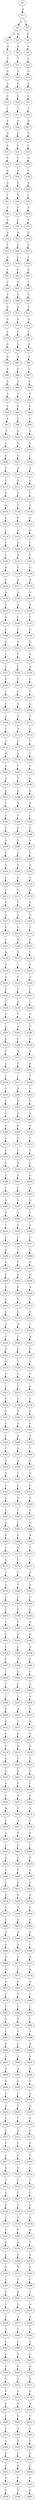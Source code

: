 strict digraph  {
	S0 -> S1 [ label = A ];
	S1 -> S2 [ label = A ];
	S1 -> S3 [ label = T ];
	S2 -> S4 [ label = A ];
	S2 -> S5 [ label = G ];
	S3 -> S6 [ label = G ];
	S4 -> S7 [ label = A ];
	S5 -> S8 [ label = A ];
	S6 -> S9 [ label = G ];
	S7 -> S10 [ label = T ];
	S8 -> S11 [ label = T ];
	S9 -> S12 [ label = C ];
	S10 -> S13 [ label = G ];
	S11 -> S14 [ label = G ];
	S12 -> S15 [ label = A ];
	S13 -> S16 [ label = G ];
	S14 -> S17 [ label = G ];
	S15 -> S18 [ label = A ];
	S16 -> S19 [ label = C ];
	S17 -> S20 [ label = C ];
	S18 -> S21 [ label = A ];
	S19 -> S22 [ label = C ];
	S20 -> S23 [ label = T ];
	S21 -> S24 [ label = T ];
	S22 -> S25 [ label = A ];
	S23 -> S26 [ label = G ];
	S24 -> S27 [ label = G ];
	S25 -> S28 [ label = G ];
	S26 -> S29 [ label = C ];
	S27 -> S30 [ label = A ];
	S28 -> S31 [ label = A ];
	S29 -> S32 [ label = C ];
	S30 -> S33 [ label = C ];
	S31 -> S34 [ label = G ];
	S32 -> S35 [ label = C ];
	S33 -> S36 [ label = G ];
	S34 -> S37 [ label = G ];
	S35 -> S38 [ label = A ];
	S36 -> S39 [ label = A ];
	S37 -> S40 [ label = A ];
	S38 -> S41 [ label = G ];
	S39 -> S42 [ label = A ];
	S40 -> S43 [ label = T ];
	S41 -> S44 [ label = A ];
	S42 -> S45 [ label = T ];
	S43 -> S46 [ label = C ];
	S44 -> S47 [ label = T ];
	S45 -> S48 [ label = A ];
	S46 -> S49 [ label = A ];
	S47 -> S50 [ label = C ];
	S48 -> S51 [ label = T ];
	S49 -> S52 [ label = G ];
	S50 -> S53 [ label = A ];
	S51 -> S54 [ label = G ];
	S52 -> S55 [ label = T ];
	S53 -> S56 [ label = C ];
	S54 -> S57 [ label = A ];
	S55 -> S58 [ label = G ];
	S56 -> S59 [ label = C ];
	S57 -> S60 [ label = T ];
	S58 -> S61 [ label = T ];
	S59 -> S62 [ label = C ];
	S60 -> S63 [ label = A ];
	S61 -> S64 [ label = C ];
	S62 -> S65 [ label = A ];
	S63 -> S66 [ label = T ];
	S64 -> S67 [ label = T ];
	S65 -> S68 [ label = G ];
	S66 -> S69 [ label = G ];
	S67 -> S70 [ label = G ];
	S68 -> S71 [ label = G ];
	S69 -> S72 [ label = A ];
	S70 -> S73 [ label = A ];
	S71 -> S74 [ label = A ];
	S72 -> S75 [ label = G ];
	S73 -> S76 [ label = T ];
	S74 -> S77 [ label = G ];
	S75 -> S78 [ label = C ];
	S76 -> S79 [ label = G ];
	S77 -> S80 [ label = G ];
	S78 -> S81 [ label = A ];
	S79 -> S82 [ label = A ];
	S80 -> S83 [ label = A ];
	S81 -> S84 [ label = T ];
	S82 -> S85 [ label = A ];
	S83 -> S86 [ label = A ];
	S84 -> S87 [ label = T ];
	S85 -> S88 [ label = G ];
	S86 -> S89 [ label = A ];
	S87 -> S90 [ label = A ];
	S88 -> S91 [ label = A ];
	S89 -> S92 [ label = T ];
	S90 -> S93 [ label = G ];
	S91 -> S94 [ label = A ];
	S92 -> S95 [ label = G ];
	S93 -> S96 [ label = G ];
	S94 -> S97 [ label = A ];
	S95 -> S98 [ label = G ];
	S96 -> S99 [ label = C ];
	S97 -> S100 [ label = T ];
	S98 -> S101 [ label = A ];
	S99 -> S102 [ label = A ];
	S100 -> S103 [ label = G ];
	S101 -> S104 [ label = G ];
	S102 -> S105 [ label = G ];
	S103 -> S106 [ label = A ];
	S104 -> S107 [ label = G ];
	S105 -> S108 [ label = C ];
	S106 -> S109 [ label = T ];
	S107 -> S110 [ label = A ];
	S108 -> S111 [ label = A ];
	S109 -> S112 [ label = G ];
	S110 -> S113 [ label = G ];
	S111 -> S114 [ label = G ];
	S112 -> S115 [ label = G ];
	S113 -> S116 [ label = A ];
	S114 -> S117 [ label = T ];
	S115 -> S118 [ label = A ];
	S116 -> S119 [ label = T ];
	S117 -> S120 [ label = T ];
	S118 -> S121 [ label = G ];
	S119 -> S122 [ label = G ];
	S120 -> S123 [ label = G ];
	S121 -> S124 [ label = C ];
	S122 -> S125 [ label = A ];
	S123 -> S126 [ label = G ];
	S124 -> S127 [ label = T ];
	S125 -> S128 [ label = G ];
	S126 -> S129 [ label = C ];
	S127 -> S130 [ label = C ];
	S128 -> S131 [ label = A ];
	S129 -> S132 [ label = C ];
	S130 -> S133 [ label = A ];
	S131 -> S134 [ label = G ];
	S132 -> S135 [ label = G ];
	S133 -> S136 [ label = G ];
	S134 -> S137 [ label = A ];
	S135 -> S138 [ label = A ];
	S136 -> S139 [ label = A ];
	S137 -> S140 [ label = A ];
	S138 -> S141 [ label = G ];
	S139 -> S142 [ label = G ];
	S140 -> S143 [ label = G ];
	S141 -> S144 [ label = T ];
	S142 -> S145 [ label = A ];
	S143 -> S146 [ label = C ];
	S144 -> S147 [ label = T ];
	S145 -> S148 [ label = A ];
	S146 -> S149 [ label = T ];
	S147 -> S150 [ label = G ];
	S148 -> S151 [ label = G ];
	S149 -> S152 [ label = T ];
	S150 -> S153 [ label = A ];
	S151 -> S154 [ label = C ];
	S152 -> S155 [ label = T ];
	S153 -> S156 [ label = A ];
	S154 -> S157 [ label = T ];
	S155 -> S158 [ label = C ];
	S156 -> S159 [ label = A ];
	S157 -> S160 [ label = T ];
	S158 -> S161 [ label = T ];
	S159 -> S162 [ label = C ];
	S160 -> S163 [ label = T ];
	S161 -> S164 [ label = C ];
	S162 -> S165 [ label = T ];
	S163 -> S166 [ label = T ];
	S164 -> S167 [ label = A ];
	S165 -> S168 [ label = A ];
	S166 -> S169 [ label = G ];
	S167 -> S170 [ label = A ];
	S168 -> S171 [ label = G ];
	S169 -> S172 [ label = C ];
	S170 -> S173 [ label = A ];
	S171 -> S174 [ label = C ];
	S172 -> S175 [ label = C ];
	S173 -> S176 [ label = G ];
	S174 -> S177 [ label = T ];
	S175 -> S178 [ label = A ];
	S176 -> S179 [ label = A ];
	S177 -> S180 [ label = T ];
	S178 -> S181 [ label = A ];
	S179 -> S182 [ label = T ];
	S180 -> S183 [ label = C ];
	S181 -> S184 [ label = A ];
	S182 -> S185 [ label = T ];
	S183 -> S186 [ label = A ];
	S184 -> S187 [ label = G ];
	S185 -> S188 [ label = G ];
	S186 -> S189 [ label = G ];
	S187 -> S190 [ label = T ];
	S188 -> S191 [ label = A ];
	S189 -> S192 [ label = A ];
	S190 -> S193 [ label = T ];
	S191 -> S194 [ label = T ];
	S192 -> S195 [ label = C ];
	S193 -> S196 [ label = G ];
	S194 -> S197 [ label = G ];
	S195 -> S198 [ label = G ];
	S196 -> S199 [ label = A ];
	S197 -> S200 [ label = T ];
	S198 -> S201 [ label = A ];
	S199 -> S202 [ label = T ];
	S200 -> S203 [ label = C ];
	S201 -> S204 [ label = C ];
	S202 -> S205 [ label = A ];
	S203 -> S206 [ label = G ];
	S204 -> S207 [ label = T ];
	S205 -> S208 [ label = C ];
	S206 -> S209 [ label = A ];
	S207 -> S210 [ label = T ];
	S208 -> S211 [ label = T ];
	S209 -> S212 [ label = C ];
	S210 -> S213 [ label = A ];
	S211 -> S214 [ label = G ];
	S212 -> S215 [ label = T ];
	S213 -> S216 [ label = G ];
	S214 -> S217 [ label = A ];
	S215 -> S218 [ label = C ];
	S216 -> S219 [ label = A ];
	S217 -> S220 [ label = T ];
	S218 -> S221 [ label = C ];
	S219 -> S222 [ label = T ];
	S220 -> S223 [ label = G ];
	S221 -> S224 [ label = A ];
	S222 -> S225 [ label = G ];
	S223 -> S226 [ label = G ];
	S224 -> S227 [ label = A ];
	S225 -> S228 [ label = C ];
	S226 -> S229 [ label = G ];
	S227 -> S230 [ label = T ];
	S228 -> S231 [ label = T ];
	S229 -> S232 [ label = A ];
	S230 -> S233 [ label = G ];
	S231 -> S234 [ label = A ];
	S232 -> S235 [ label = A ];
	S233 -> S236 [ label = G ];
	S234 -> S237 [ label = T ];
	S235 -> S238 [ label = T ];
	S236 -> S239 [ label = G ];
	S237 -> S240 [ label = T ];
	S238 -> S241 [ label = G ];
	S239 -> S242 [ label = T ];
	S240 -> S243 [ label = G ];
	S241 -> S244 [ label = G ];
	S242 -> S245 [ label = A ];
	S243 -> S246 [ label = T ];
	S244 -> S247 [ label = G ];
	S245 -> S248 [ label = C ];
	S246 -> S249 [ label = G ];
	S247 -> S250 [ label = T ];
	S248 -> S251 [ label = A ];
	S249 -> S252 [ label = A ];
	S250 -> S253 [ label = A ];
	S251 -> S254 [ label = T ];
	S252 -> S255 [ label = A ];
	S253 -> S256 [ label = C ];
	S254 -> S257 [ label = C ];
	S255 -> S258 [ label = T ];
	S256 -> S259 [ label = A ];
	S257 -> S260 [ label = A ];
	S258 -> S261 [ label = G ];
	S259 -> S262 [ label = T ];
	S260 -> S263 [ label = G ];
	S261 -> S264 [ label = C ];
	S262 -> S265 [ label = C ];
	S263 -> S266 [ label = C ];
	S264 -> S267 [ label = A ];
	S265 -> S268 [ label = A ];
	S266 -> S269 [ label = A ];
	S267 -> S270 [ label = T ];
	S268 -> S271 [ label = G ];
	S269 -> S272 [ label = C ];
	S270 -> S273 [ label = T ];
	S271 -> S274 [ label = C ];
	S272 -> S275 [ label = C ];
	S273 -> S276 [ label = T ];
	S274 -> S277 [ label = T ];
	S275 -> S278 [ label = A ];
	S276 -> S279 [ label = G ];
	S277 -> S280 [ label = G ];
	S278 -> S281 [ label = A ];
	S279 -> S282 [ label = G ];
	S280 -> S283 [ label = C ];
	S281 -> S284 [ label = T ];
	S282 -> S285 [ label = A ];
	S283 -> S286 [ label = A ];
	S284 -> S287 [ label = G ];
	S285 -> S288 [ label = G ];
	S286 -> S289 [ label = A ];
	S287 -> S290 [ label = A ];
	S288 -> S291 [ label = T ];
	S289 -> S292 [ label = T ];
	S290 -> S293 [ label = G ];
	S291 -> S294 [ label = T ];
	S292 -> S295 [ label = G ];
	S293 -> S296 [ label = C ];
	S294 -> S297 [ label = G ];
	S295 -> S298 [ label = A ];
	S296 -> S299 [ label = T ];
	S297 -> S300 [ label = T ];
	S298 -> S301 [ label = G ];
	S299 -> S302 [ label = C ];
	S300 -> S303 [ label = A ];
	S301 -> S304 [ label = T ];
	S302 -> S305 [ label = A ];
	S303 -> S306 [ label = G ];
	S304 -> S307 [ label = T ];
	S305 -> S308 [ label = A ];
	S306 -> S309 [ label = A ];
	S307 -> S310 [ label = G ];
	S308 -> S311 [ label = T ];
	S309 -> S312 [ label = T ];
	S310 -> S313 [ label = A ];
	S311 -> S314 [ label = G ];
	S312 -> S315 [ label = A ];
	S313 -> S316 [ label = A ];
	S314 -> S317 [ label = A ];
	S315 -> S318 [ label = C ];
	S316 -> S319 [ label = T ];
	S317 -> S320 [ label = C ];
	S318 -> S321 [ label = A ];
	S319 -> S322 [ label = G ];
	S320 -> S323 [ label = C ];
	S321 -> S324 [ label = A ];
	S322 -> S325 [ label = A ];
	S323 -> S326 [ label = T ];
	S324 -> S327 [ label = A ];
	S325 -> S328 [ label = C ];
	S326 -> S329 [ label = C ];
	S327 -> S330 [ label = C ];
	S328 -> S331 [ label = C ];
	S329 -> S332 [ label = T ];
	S330 -> S333 [ label = A ];
	S331 -> S334 [ label = T ];
	S332 -> S335 [ label = T ];
	S333 -> S336 [ label = G ];
	S334 -> S337 [ label = G ];
	S335 -> S338 [ label = C ];
	S336 -> S339 [ label = A ];
	S337 -> S340 [ label = T ];
	S338 -> S341 [ label = A ];
	S339 -> S342 [ label = A ];
	S340 -> S343 [ label = T ];
	S341 -> S344 [ label = A ];
	S342 -> S345 [ label = A ];
	S343 -> S346 [ label = C ];
	S344 -> S347 [ label = G ];
	S345 -> S348 [ label = T ];
	S346 -> S349 [ label = A ];
	S347 -> S350 [ label = G ];
	S348 -> S351 [ label = G ];
	S349 -> S352 [ label = A ];
	S350 -> S353 [ label = C ];
	S351 -> S354 [ label = G ];
	S352 -> S355 [ label = G ];
	S353 -> S356 [ label = A ];
	S354 -> S357 [ label = C ];
	S355 -> S358 [ label = G ];
	S356 -> S359 [ label = G ];
	S357 -> S360 [ label = T ];
	S358 -> S361 [ label = C ];
	S359 -> S362 [ label = C ];
	S360 -> S363 [ label = G ];
	S361 -> S364 [ label = T ];
	S362 -> S365 [ label = C ];
	S363 -> S366 [ label = C ];
	S364 -> S367 [ label = G ];
	S365 -> S368 [ label = A ];
	S366 -> S369 [ label = A ];
	S367 -> S370 [ label = C ];
	S368 -> S371 [ label = A ];
	S369 -> S372 [ label = T ];
	S370 -> S373 [ label = T ];
	S371 -> S374 [ label = C ];
	S372 -> S375 [ label = T ];
	S373 -> S376 [ label = T ];
	S374 -> S377 [ label = C ];
	S375 -> S378 [ label = G ];
	S376 -> S379 [ label = G ];
	S377 -> S380 [ label = T ];
	S378 -> S381 [ label = A ];
	S379 -> S382 [ label = C ];
	S380 -> S383 [ label = G ];
	S381 -> S384 [ label = C ];
	S382 -> S385 [ label = T ];
	S383 -> S386 [ label = C ];
	S384 -> S387 [ label = A ];
	S385 -> S388 [ label = T ];
	S386 -> S389 [ label = C ];
	S387 -> S390 [ label = A ];
	S388 -> S391 [ label = G ];
	S389 -> S392 [ label = C ];
	S390 -> S393 [ label = G ];
	S391 -> S394 [ label = C ];
	S392 -> S395 [ label = C ];
	S393 -> S396 [ label = A ];
	S394 -> S397 [ label = C ];
	S395 -> S398 [ label = T ];
	S396 -> S399 [ label = C ];
	S397 -> S400 [ label = T ];
	S398 -> S401 [ label = G ];
	S399 -> S402 [ label = T ];
	S400 -> S403 [ label = T ];
	S401 -> S404 [ label = C ];
	S402 -> S405 [ label = G ];
	S403 -> S406 [ label = T ];
	S404 -> S407 [ label = C ];
	S405 -> S408 [ label = A ];
	S406 -> S409 [ label = G ];
	S407 -> S410 [ label = A ];
	S408 -> S411 [ label = G ];
	S409 -> S412 [ label = C ];
	S410 -> S413 [ label = G ];
	S411 -> S414 [ label = A ];
	S412 -> S415 [ label = C ];
	S413 -> S416 [ label = G ];
	S414 -> S417 [ label = T ];
	S415 -> S418 [ label = T ];
	S416 -> S419 [ label = G ];
	S417 -> S420 [ label = G ];
	S418 -> S421 [ label = G ];
	S419 -> S422 [ label = T ];
	S420 -> S423 [ label = G ];
	S421 -> S424 [ label = G ];
	S422 -> S425 [ label = A ];
	S423 -> S426 [ label = G ];
	S424 -> S427 [ label = A ];
	S425 -> S428 [ label = T ];
	S426 -> S429 [ label = C ];
	S427 -> S430 [ label = T ];
	S428 -> S431 [ label = A ];
	S429 -> S432 [ label = G ];
	S430 -> S433 [ label = A ];
	S431 -> S434 [ label = G ];
	S432 -> S435 [ label = A ];
	S433 -> S436 [ label = C ];
	S434 -> S437 [ label = A ];
	S435 -> S438 [ label = T ];
	S436 -> S439 [ label = A ];
	S437 -> S440 [ label = A ];
	S438 -> S441 [ label = T ];
	S439 -> S442 [ label = G ];
	S440 -> S443 [ label = T ];
	S441 -> S444 [ label = T ];
	S442 -> S445 [ label = A ];
	S443 -> S446 [ label = C ];
	S444 -> S447 [ label = G ];
	S445 -> S448 [ label = G ];
	S446 -> S449 [ label = A ];
	S447 -> S450 [ label = T ];
	S448 -> S451 [ label = T ];
	S449 -> S452 [ label = G ];
	S450 -> S453 [ label = T ];
	S451 -> S454 [ label = G ];
	S452 -> S455 [ label = A ];
	S453 -> S456 [ label = G ];
	S454 -> S457 [ label = A ];
	S455 -> S458 [ label = G ];
	S456 -> S459 [ label = G ];
	S457 -> S460 [ label = G ];
	S458 -> S461 [ label = A ];
	S459 -> S462 [ label = A ];
	S460 -> S463 [ label = A ];
	S461 -> S464 [ label = A ];
	S462 -> S465 [ label = G ];
	S463 -> S466 [ label = G ];
	S464 -> S467 [ label = A ];
	S465 -> S468 [ label = C ];
	S466 -> S469 [ label = A ];
	S467 -> S470 [ label = T ];
	S468 -> S471 [ label = A ];
	S469 -> S472 [ label = A ];
	S470 -> S473 [ label = C ];
	S471 -> S474 [ label = A ];
	S472 -> S475 [ label = A ];
	S473 -> S476 [ label = A ];
	S474 -> S477 [ label = G ];
	S475 -> S478 [ label = T ];
	S476 -> S479 [ label = T ];
	S477 -> S480 [ label = T ];
	S478 -> S481 [ label = T ];
	S479 -> S482 [ label = T ];
	S480 -> S483 [ label = C ];
	S481 -> S484 [ label = A ];
	S482 -> S485 [ label = C ];
	S483 -> S486 [ label = C ];
	S484 -> S487 [ label = C ];
	S485 -> S488 [ label = A ];
	S486 -> S489 [ label = A ];
	S487 -> S490 [ label = A ];
	S488 -> S491 [ label = G ];
	S489 -> S492 [ label = A ];
	S490 -> S493 [ label = G ];
	S491 -> S494 [ label = A ];
	S492 -> S495 [ label = A ];
	S493 -> S496 [ label = A ];
	S494 -> S497 [ label = A ];
	S495 -> S498 [ label = T ];
	S496 -> S499 [ label = A ];
	S497 -> S500 [ label = C ];
	S498 -> S501 [ label = T ];
	S499 -> S502 [ label = A ];
	S500 -> S503 [ label = C ];
	S501 -> S504 [ label = A ];
	S502 -> S505 [ label = A ];
	S503 -> S506 [ label = T ];
	S504 -> S507 [ label = A ];
	S505 -> S508 [ label = C ];
	S506 -> S509 [ label = C ];
	S507 -> S510 [ label = A ];
	S508 -> S511 [ label = T ];
	S509 -> S512 [ label = A ];
	S510 -> S513 [ label = C ];
	S511 -> S514 [ label = T ];
	S512 -> S515 [ label = T ];
	S513 -> S516 [ label = T ];
	S514 -> S517 [ label = G ];
	S515 -> S518 [ label = G ];
	S516 -> S519 [ label = T ];
	S517 -> S520 [ label = A ];
	S518 -> S521 [ label = G ];
	S519 -> S522 [ label = G ];
	S520 -> S523 [ label = T ];
	S521 -> S524 [ label = C ];
	S522 -> S525 [ label = C ];
	S523 -> S526 [ label = G ];
	S524 -> S527 [ label = C ];
	S525 -> S528 [ label = C ];
	S526 -> S529 [ label = G ];
	S527 -> S530 [ label = A ];
	S528 -> S531 [ label = A ];
	S529 -> S532 [ label = C ];
	S530 -> S533 [ label = C ];
	S531 -> S534 [ label = A ];
	S532 -> S535 [ label = T ];
	S533 -> S536 [ label = T ];
	S534 -> S537 [ label = A ];
	S535 -> S538 [ label = A ];
	S536 -> S539 [ label = G ];
	S537 -> S540 [ label = T ];
	S538 -> S541 [ label = C ];
	S539 -> S542 [ label = G ];
	S540 -> S543 [ label = A ];
	S541 -> S544 [ label = A ];
	S542 -> S545 [ label = G ];
	S543 -> S546 [ label = C ];
	S544 -> S547 [ label = G ];
	S545 -> S548 [ label = G ];
	S546 -> S549 [ label = C ];
	S547 -> S550 [ label = G ];
	S548 -> S551 [ label = A ];
	S549 -> S552 [ label = A ];
	S550 -> S553 [ label = T ];
	S551 -> S554 [ label = C ];
	S552 -> S555 [ label = A ];
	S553 -> S556 [ label = G ];
	S554 -> S557 [ label = T ];
	S555 -> S558 [ label = A ];
	S556 -> S559 [ label = A ];
	S557 -> S560 [ label = T ];
	S558 -> S561 [ label = T ];
	S559 -> S562 [ label = T ];
	S560 -> S563 [ label = G ];
	S561 -> S564 [ label = T ];
	S562 -> S565 [ label = C ];
	S563 -> S566 [ label = A ];
	S564 -> S567 [ label = C ];
	S565 -> S568 [ label = T ];
	S566 -> S569 [ label = A ];
	S567 -> S570 [ label = G ];
	S568 -> S571 [ label = G ];
	S569 -> S572 [ label = T ];
	S570 -> S573 [ label = A ];
	S571 -> S574 [ label = G ];
	S572 -> S575 [ label = A ];
	S573 -> S576 [ label = G ];
	S574 -> S577 [ label = A ];
	S575 -> S578 [ label = A ];
	S576 -> S579 [ label = A ];
	S577 -> S580 [ label = C ];
	S578 -> S581 [ label = C ];
	S579 -> S582 [ label = T ];
	S580 -> S583 [ label = C ];
	S581 -> S584 [ label = G ];
	S582 -> S585 [ label = T ];
	S583 -> S586 [ label = A ];
	S584 -> S587 [ label = A ];
	S585 -> S588 [ label = T ];
	S586 -> S589 [ label = G ];
	S587 -> S590 [ label = C ];
	S588 -> S591 [ label = A ];
	S589 -> S592 [ label = G ];
	S590 -> S593 [ label = G ];
	S591 -> S594 [ label = C ];
	S592 -> S595 [ label = A ];
	S593 -> S596 [ label = G ];
	S594 -> S597 [ label = T ];
	S595 -> S598 [ label = T ];
	S596 -> S599 [ label = T ];
	S597 -> S600 [ label = G ];
}
